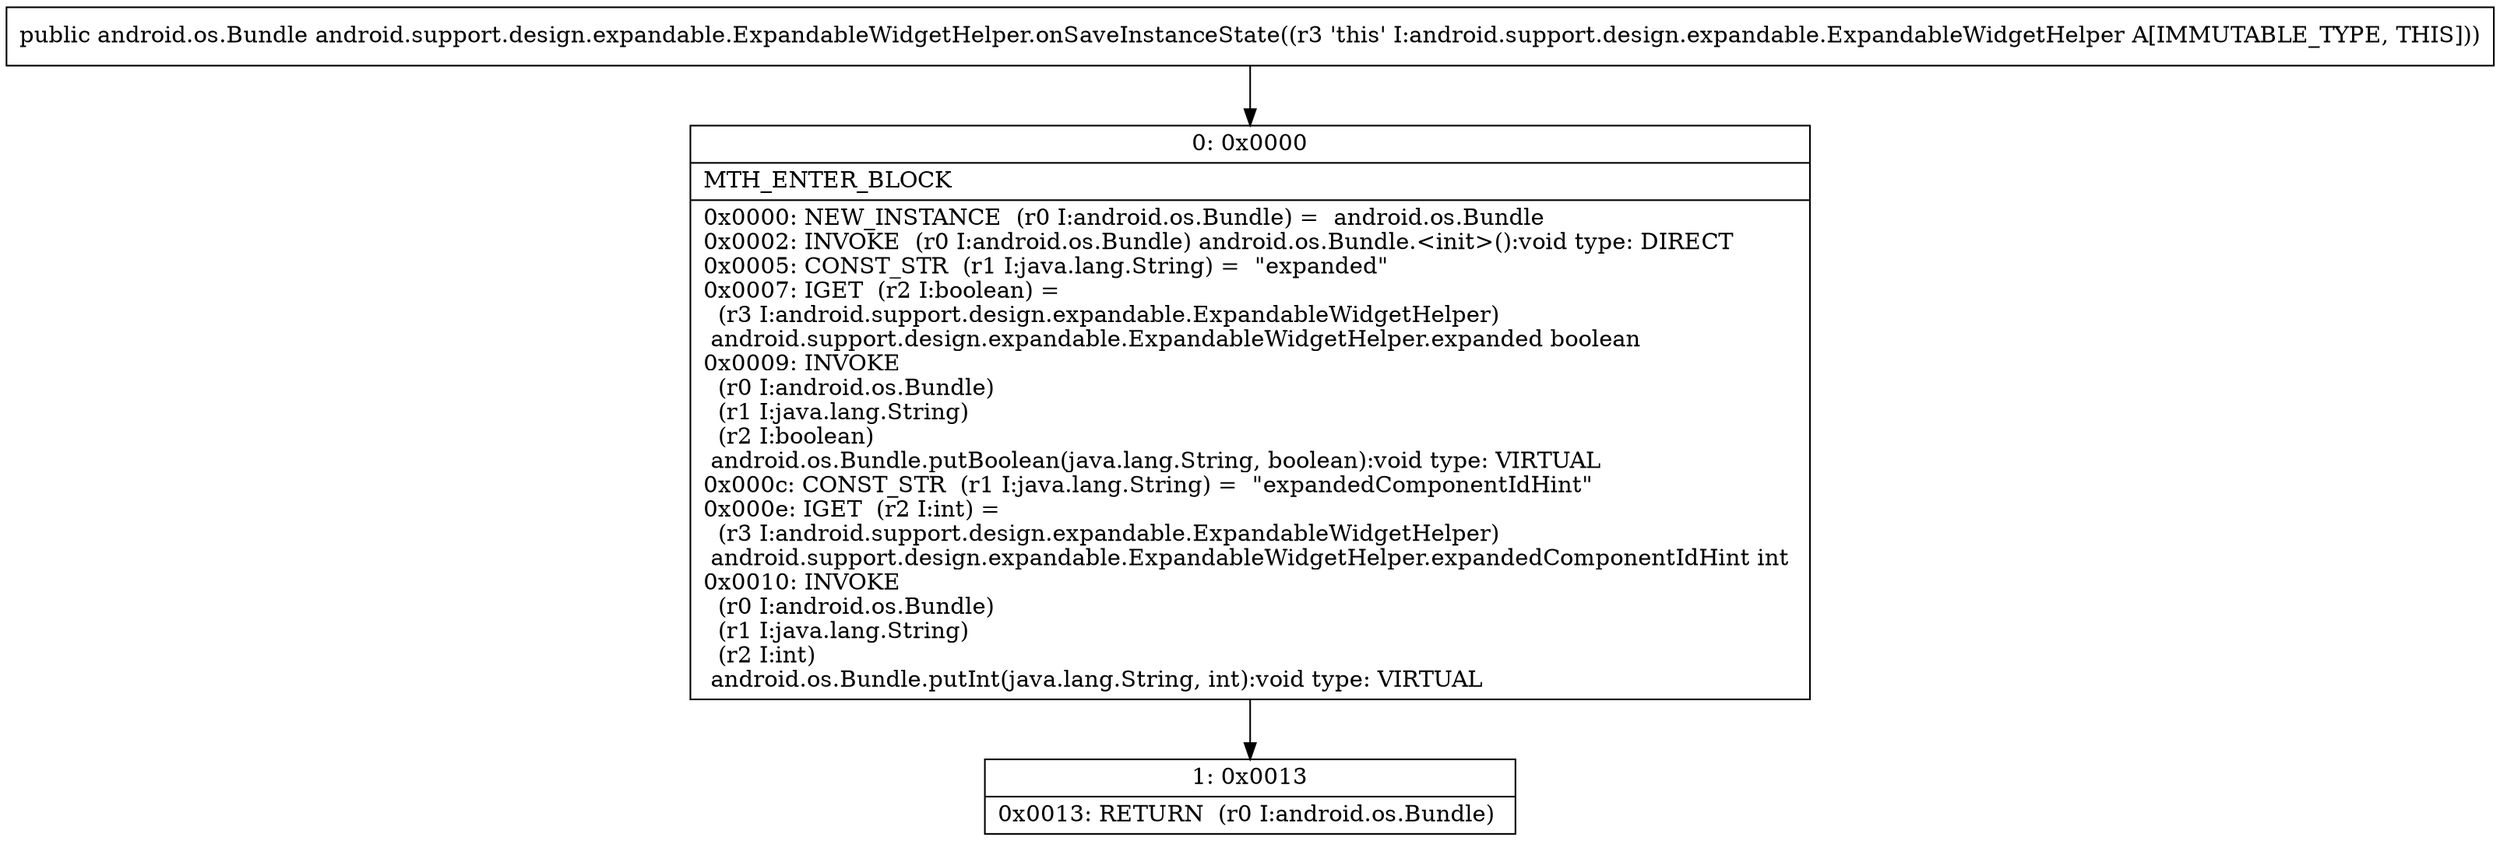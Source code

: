 digraph "CFG forandroid.support.design.expandable.ExpandableWidgetHelper.onSaveInstanceState()Landroid\/os\/Bundle;" {
Node_0 [shape=record,label="{0\:\ 0x0000|MTH_ENTER_BLOCK\l|0x0000: NEW_INSTANCE  (r0 I:android.os.Bundle) =  android.os.Bundle \l0x0002: INVOKE  (r0 I:android.os.Bundle) android.os.Bundle.\<init\>():void type: DIRECT \l0x0005: CONST_STR  (r1 I:java.lang.String) =  \"expanded\" \l0x0007: IGET  (r2 I:boolean) = \l  (r3 I:android.support.design.expandable.ExpandableWidgetHelper)\l android.support.design.expandable.ExpandableWidgetHelper.expanded boolean \l0x0009: INVOKE  \l  (r0 I:android.os.Bundle)\l  (r1 I:java.lang.String)\l  (r2 I:boolean)\l android.os.Bundle.putBoolean(java.lang.String, boolean):void type: VIRTUAL \l0x000c: CONST_STR  (r1 I:java.lang.String) =  \"expandedComponentIdHint\" \l0x000e: IGET  (r2 I:int) = \l  (r3 I:android.support.design.expandable.ExpandableWidgetHelper)\l android.support.design.expandable.ExpandableWidgetHelper.expandedComponentIdHint int \l0x0010: INVOKE  \l  (r0 I:android.os.Bundle)\l  (r1 I:java.lang.String)\l  (r2 I:int)\l android.os.Bundle.putInt(java.lang.String, int):void type: VIRTUAL \l}"];
Node_1 [shape=record,label="{1\:\ 0x0013|0x0013: RETURN  (r0 I:android.os.Bundle) \l}"];
MethodNode[shape=record,label="{public android.os.Bundle android.support.design.expandable.ExpandableWidgetHelper.onSaveInstanceState((r3 'this' I:android.support.design.expandable.ExpandableWidgetHelper A[IMMUTABLE_TYPE, THIS])) }"];
MethodNode -> Node_0;
Node_0 -> Node_1;
}

